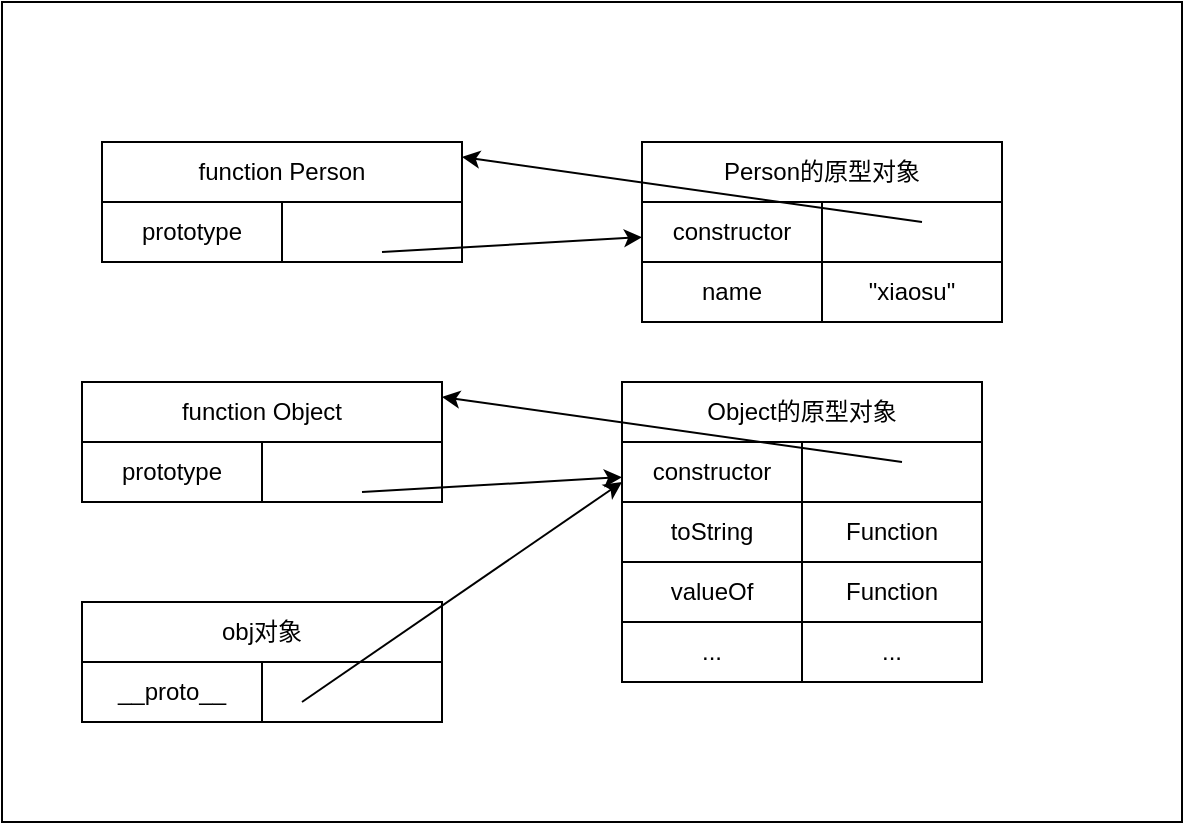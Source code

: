 <mxfile>
    <diagram id="en-NuzUwH7yAbVTQVEZz" name="第 1 页">
        <mxGraphModel dx="434" dy="375" grid="1" gridSize="10" guides="1" tooltips="1" connect="1" arrows="1" fold="1" page="1" pageScale="1" pageWidth="827" pageHeight="1169" math="0" shadow="0">
            <root>
                <mxCell id="0"/>
                <mxCell id="1" parent="0"/>
                <mxCell id="2" value="" style="rounded=0;whiteSpace=wrap;html=1;" vertex="1" parent="1">
                    <mxGeometry x="110" y="120" width="590" height="410" as="geometry"/>
                </mxCell>
                <mxCell id="3" value="" style="rounded=0;whiteSpace=wrap;html=1;" vertex="1" parent="1">
                    <mxGeometry x="160" y="190" width="180" height="60" as="geometry"/>
                </mxCell>
                <mxCell id="5" value="function Person" style="rounded=0;whiteSpace=wrap;html=1;" vertex="1" parent="1">
                    <mxGeometry x="160" y="190" width="180" height="30" as="geometry"/>
                </mxCell>
                <mxCell id="6" value="prototype" style="rounded=0;whiteSpace=wrap;html=1;" vertex="1" parent="1">
                    <mxGeometry x="160" y="220" width="90" height="30" as="geometry"/>
                </mxCell>
                <mxCell id="7" value="" style="rounded=0;whiteSpace=wrap;html=1;" vertex="1" parent="1">
                    <mxGeometry x="250" y="220" width="90" height="30" as="geometry"/>
                </mxCell>
                <mxCell id="8" value="Person的原型对象" style="rounded=0;whiteSpace=wrap;html=1;" vertex="1" parent="1">
                    <mxGeometry x="430" y="190" width="180" height="30" as="geometry"/>
                </mxCell>
                <mxCell id="9" value="constructor" style="rounded=0;whiteSpace=wrap;html=1;" vertex="1" parent="1">
                    <mxGeometry x="430" y="220" width="90" height="30" as="geometry"/>
                </mxCell>
                <mxCell id="10" value="" style="rounded=0;whiteSpace=wrap;html=1;" vertex="1" parent="1">
                    <mxGeometry x="520" y="220" width="90" height="30" as="geometry"/>
                </mxCell>
                <mxCell id="11" value="name" style="rounded=0;whiteSpace=wrap;html=1;" vertex="1" parent="1">
                    <mxGeometry x="430" y="250" width="90" height="30" as="geometry"/>
                </mxCell>
                <mxCell id="12" value="&quot;xiaosu&quot;" style="rounded=0;whiteSpace=wrap;html=1;" vertex="1" parent="1">
                    <mxGeometry x="520" y="250" width="90" height="30" as="geometry"/>
                </mxCell>
                <mxCell id="14" value="" style="endArrow=classic;html=1;entryX=1;entryY=0.25;entryDx=0;entryDy=0;" edge="1" parent="1" target="5">
                    <mxGeometry width="50" height="50" relative="1" as="geometry">
                        <mxPoint x="570" y="230" as="sourcePoint"/>
                        <mxPoint x="620" y="180" as="targetPoint"/>
                    </mxGeometry>
                </mxCell>
                <mxCell id="15" value="" style="endArrow=classic;html=1;" edge="1" parent="1" target="9">
                    <mxGeometry width="50" height="50" relative="1" as="geometry">
                        <mxPoint x="300" y="245" as="sourcePoint"/>
                        <mxPoint x="350" y="195" as="targetPoint"/>
                    </mxGeometry>
                </mxCell>
                <mxCell id="18" value="function Object" style="rounded=0;whiteSpace=wrap;html=1;" vertex="1" parent="1">
                    <mxGeometry x="150" y="310" width="180" height="30" as="geometry"/>
                </mxCell>
                <mxCell id="19" value="prototype" style="rounded=0;whiteSpace=wrap;html=1;" vertex="1" parent="1">
                    <mxGeometry x="150" y="340" width="90" height="30" as="geometry"/>
                </mxCell>
                <mxCell id="20" value="" style="rounded=0;whiteSpace=wrap;html=1;" vertex="1" parent="1">
                    <mxGeometry x="240" y="340" width="90" height="30" as="geometry"/>
                </mxCell>
                <mxCell id="21" value="Object的原型对象" style="rounded=0;whiteSpace=wrap;html=1;" vertex="1" parent="1">
                    <mxGeometry x="420" y="310" width="180" height="30" as="geometry"/>
                </mxCell>
                <mxCell id="22" value="constructor" style="rounded=0;whiteSpace=wrap;html=1;" vertex="1" parent="1">
                    <mxGeometry x="420" y="340" width="90" height="30" as="geometry"/>
                </mxCell>
                <mxCell id="23" value="" style="rounded=0;whiteSpace=wrap;html=1;" vertex="1" parent="1">
                    <mxGeometry x="510" y="340" width="90" height="30" as="geometry"/>
                </mxCell>
                <mxCell id="24" value="toString" style="rounded=0;whiteSpace=wrap;html=1;" vertex="1" parent="1">
                    <mxGeometry x="420" y="370" width="90" height="30" as="geometry"/>
                </mxCell>
                <mxCell id="25" value="Function" style="rounded=0;whiteSpace=wrap;html=1;" vertex="1" parent="1">
                    <mxGeometry x="510" y="370" width="90" height="30" as="geometry"/>
                </mxCell>
                <mxCell id="26" value="" style="endArrow=classic;html=1;entryX=1;entryY=0.25;entryDx=0;entryDy=0;" edge="1" parent="1" target="18">
                    <mxGeometry width="50" height="50" relative="1" as="geometry">
                        <mxPoint x="560" y="350" as="sourcePoint"/>
                        <mxPoint x="610" y="300" as="targetPoint"/>
                    </mxGeometry>
                </mxCell>
                <mxCell id="27" value="" style="endArrow=classic;html=1;" edge="1" parent="1" target="22">
                    <mxGeometry width="50" height="50" relative="1" as="geometry">
                        <mxPoint x="290" y="365" as="sourcePoint"/>
                        <mxPoint x="340" y="315" as="targetPoint"/>
                    </mxGeometry>
                </mxCell>
                <mxCell id="28" value="valueOf" style="rounded=0;whiteSpace=wrap;html=1;" vertex="1" parent="1">
                    <mxGeometry x="420" y="400" width="90" height="30" as="geometry"/>
                </mxCell>
                <mxCell id="29" value="Function" style="rounded=0;whiteSpace=wrap;html=1;" vertex="1" parent="1">
                    <mxGeometry x="510" y="400" width="90" height="30" as="geometry"/>
                </mxCell>
                <mxCell id="30" value="..." style="rounded=0;whiteSpace=wrap;html=1;" vertex="1" parent="1">
                    <mxGeometry x="420" y="430" width="90" height="30" as="geometry"/>
                </mxCell>
                <mxCell id="31" value="..." style="rounded=0;whiteSpace=wrap;html=1;" vertex="1" parent="1">
                    <mxGeometry x="510" y="430" width="90" height="30" as="geometry"/>
                </mxCell>
                <mxCell id="32" value="obj对象" style="rounded=0;whiteSpace=wrap;html=1;" vertex="1" parent="1">
                    <mxGeometry x="150" y="420" width="180" height="30" as="geometry"/>
                </mxCell>
                <mxCell id="33" value="__proto__" style="rounded=0;whiteSpace=wrap;html=1;" vertex="1" parent="1">
                    <mxGeometry x="150" y="450" width="90" height="30" as="geometry"/>
                </mxCell>
                <mxCell id="34" value="" style="rounded=0;whiteSpace=wrap;html=1;" vertex="1" parent="1">
                    <mxGeometry x="240" y="450" width="90" height="30" as="geometry"/>
                </mxCell>
                <mxCell id="35" value="" style="endArrow=classic;html=1;" edge="1" parent="1">
                    <mxGeometry width="50" height="50" relative="1" as="geometry">
                        <mxPoint x="260" y="470" as="sourcePoint"/>
                        <mxPoint x="420" y="360" as="targetPoint"/>
                    </mxGeometry>
                </mxCell>
            </root>
        </mxGraphModel>
    </diagram>
</mxfile>